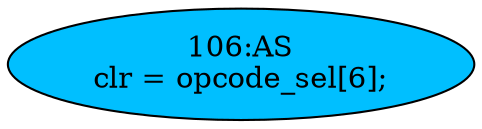 strict digraph "" {
	node [label="\N"];
	"106:AS"	 [ast="<pyverilog.vparser.ast.Assign object at 0x7f7a879f8b10>",
		def_var="['clr']",
		fillcolor=deepskyblue,
		label="106:AS
clr = opcode_sel[6];",
		statements="[]",
		style=filled,
		typ=Assign,
		use_var="['opcode_sel']"];
}
